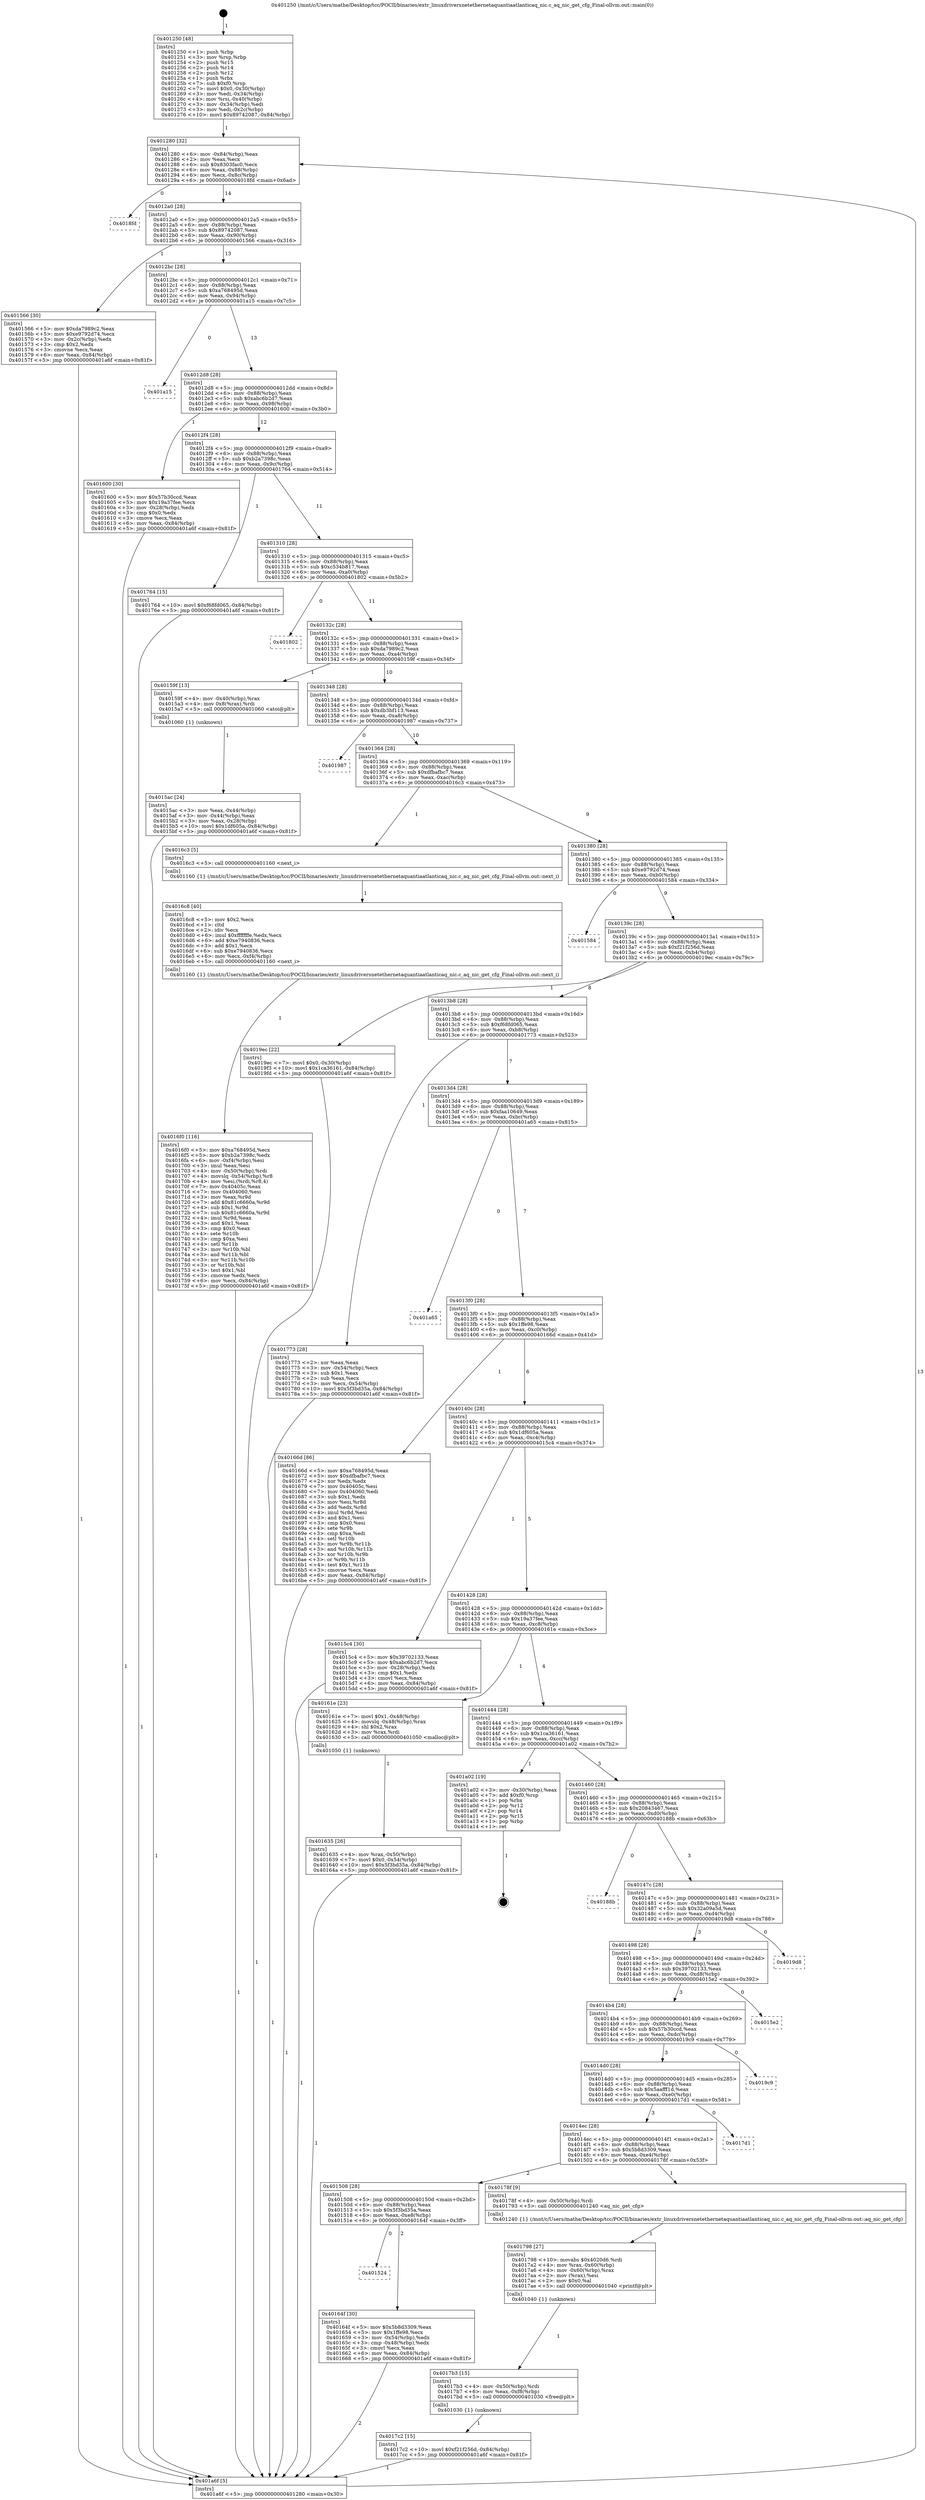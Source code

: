 digraph "0x401250" {
  label = "0x401250 (/mnt/c/Users/mathe/Desktop/tcc/POCII/binaries/extr_linuxdriversnetethernetaquantiaatlanticaq_nic.c_aq_nic_get_cfg_Final-ollvm.out::main(0))"
  labelloc = "t"
  node[shape=record]

  Entry [label="",width=0.3,height=0.3,shape=circle,fillcolor=black,style=filled]
  "0x401280" [label="{
     0x401280 [32]\l
     | [instrs]\l
     &nbsp;&nbsp;0x401280 \<+6\>: mov -0x84(%rbp),%eax\l
     &nbsp;&nbsp;0x401286 \<+2\>: mov %eax,%ecx\l
     &nbsp;&nbsp;0x401288 \<+6\>: sub $0x8303fac0,%ecx\l
     &nbsp;&nbsp;0x40128e \<+6\>: mov %eax,-0x88(%rbp)\l
     &nbsp;&nbsp;0x401294 \<+6\>: mov %ecx,-0x8c(%rbp)\l
     &nbsp;&nbsp;0x40129a \<+6\>: je 00000000004018fd \<main+0x6ad\>\l
  }"]
  "0x4018fd" [label="{
     0x4018fd\l
  }", style=dashed]
  "0x4012a0" [label="{
     0x4012a0 [28]\l
     | [instrs]\l
     &nbsp;&nbsp;0x4012a0 \<+5\>: jmp 00000000004012a5 \<main+0x55\>\l
     &nbsp;&nbsp;0x4012a5 \<+6\>: mov -0x88(%rbp),%eax\l
     &nbsp;&nbsp;0x4012ab \<+5\>: sub $0x89742087,%eax\l
     &nbsp;&nbsp;0x4012b0 \<+6\>: mov %eax,-0x90(%rbp)\l
     &nbsp;&nbsp;0x4012b6 \<+6\>: je 0000000000401566 \<main+0x316\>\l
  }"]
  Exit [label="",width=0.3,height=0.3,shape=circle,fillcolor=black,style=filled,peripheries=2]
  "0x401566" [label="{
     0x401566 [30]\l
     | [instrs]\l
     &nbsp;&nbsp;0x401566 \<+5\>: mov $0xda7989c2,%eax\l
     &nbsp;&nbsp;0x40156b \<+5\>: mov $0xe9792d74,%ecx\l
     &nbsp;&nbsp;0x401570 \<+3\>: mov -0x2c(%rbp),%edx\l
     &nbsp;&nbsp;0x401573 \<+3\>: cmp $0x2,%edx\l
     &nbsp;&nbsp;0x401576 \<+3\>: cmovne %ecx,%eax\l
     &nbsp;&nbsp;0x401579 \<+6\>: mov %eax,-0x84(%rbp)\l
     &nbsp;&nbsp;0x40157f \<+5\>: jmp 0000000000401a6f \<main+0x81f\>\l
  }"]
  "0x4012bc" [label="{
     0x4012bc [28]\l
     | [instrs]\l
     &nbsp;&nbsp;0x4012bc \<+5\>: jmp 00000000004012c1 \<main+0x71\>\l
     &nbsp;&nbsp;0x4012c1 \<+6\>: mov -0x88(%rbp),%eax\l
     &nbsp;&nbsp;0x4012c7 \<+5\>: sub $0xa768495d,%eax\l
     &nbsp;&nbsp;0x4012cc \<+6\>: mov %eax,-0x94(%rbp)\l
     &nbsp;&nbsp;0x4012d2 \<+6\>: je 0000000000401a15 \<main+0x7c5\>\l
  }"]
  "0x401a6f" [label="{
     0x401a6f [5]\l
     | [instrs]\l
     &nbsp;&nbsp;0x401a6f \<+5\>: jmp 0000000000401280 \<main+0x30\>\l
  }"]
  "0x401250" [label="{
     0x401250 [48]\l
     | [instrs]\l
     &nbsp;&nbsp;0x401250 \<+1\>: push %rbp\l
     &nbsp;&nbsp;0x401251 \<+3\>: mov %rsp,%rbp\l
     &nbsp;&nbsp;0x401254 \<+2\>: push %r15\l
     &nbsp;&nbsp;0x401256 \<+2\>: push %r14\l
     &nbsp;&nbsp;0x401258 \<+2\>: push %r12\l
     &nbsp;&nbsp;0x40125a \<+1\>: push %rbx\l
     &nbsp;&nbsp;0x40125b \<+7\>: sub $0xf0,%rsp\l
     &nbsp;&nbsp;0x401262 \<+7\>: movl $0x0,-0x30(%rbp)\l
     &nbsp;&nbsp;0x401269 \<+3\>: mov %edi,-0x34(%rbp)\l
     &nbsp;&nbsp;0x40126c \<+4\>: mov %rsi,-0x40(%rbp)\l
     &nbsp;&nbsp;0x401270 \<+3\>: mov -0x34(%rbp),%edi\l
     &nbsp;&nbsp;0x401273 \<+3\>: mov %edi,-0x2c(%rbp)\l
     &nbsp;&nbsp;0x401276 \<+10\>: movl $0x89742087,-0x84(%rbp)\l
  }"]
  "0x4017c2" [label="{
     0x4017c2 [15]\l
     | [instrs]\l
     &nbsp;&nbsp;0x4017c2 \<+10\>: movl $0xf21f256d,-0x84(%rbp)\l
     &nbsp;&nbsp;0x4017cc \<+5\>: jmp 0000000000401a6f \<main+0x81f\>\l
  }"]
  "0x401a15" [label="{
     0x401a15\l
  }", style=dashed]
  "0x4012d8" [label="{
     0x4012d8 [28]\l
     | [instrs]\l
     &nbsp;&nbsp;0x4012d8 \<+5\>: jmp 00000000004012dd \<main+0x8d\>\l
     &nbsp;&nbsp;0x4012dd \<+6\>: mov -0x88(%rbp),%eax\l
     &nbsp;&nbsp;0x4012e3 \<+5\>: sub $0xabc6b2d7,%eax\l
     &nbsp;&nbsp;0x4012e8 \<+6\>: mov %eax,-0x98(%rbp)\l
     &nbsp;&nbsp;0x4012ee \<+6\>: je 0000000000401600 \<main+0x3b0\>\l
  }"]
  "0x4017b3" [label="{
     0x4017b3 [15]\l
     | [instrs]\l
     &nbsp;&nbsp;0x4017b3 \<+4\>: mov -0x50(%rbp),%rdi\l
     &nbsp;&nbsp;0x4017b7 \<+6\>: mov %eax,-0xf8(%rbp)\l
     &nbsp;&nbsp;0x4017bd \<+5\>: call 0000000000401030 \<free@plt\>\l
     | [calls]\l
     &nbsp;&nbsp;0x401030 \{1\} (unknown)\l
  }"]
  "0x401600" [label="{
     0x401600 [30]\l
     | [instrs]\l
     &nbsp;&nbsp;0x401600 \<+5\>: mov $0x57b30ccd,%eax\l
     &nbsp;&nbsp;0x401605 \<+5\>: mov $0x19a37fee,%ecx\l
     &nbsp;&nbsp;0x40160a \<+3\>: mov -0x28(%rbp),%edx\l
     &nbsp;&nbsp;0x40160d \<+3\>: cmp $0x0,%edx\l
     &nbsp;&nbsp;0x401610 \<+3\>: cmove %ecx,%eax\l
     &nbsp;&nbsp;0x401613 \<+6\>: mov %eax,-0x84(%rbp)\l
     &nbsp;&nbsp;0x401619 \<+5\>: jmp 0000000000401a6f \<main+0x81f\>\l
  }"]
  "0x4012f4" [label="{
     0x4012f4 [28]\l
     | [instrs]\l
     &nbsp;&nbsp;0x4012f4 \<+5\>: jmp 00000000004012f9 \<main+0xa9\>\l
     &nbsp;&nbsp;0x4012f9 \<+6\>: mov -0x88(%rbp),%eax\l
     &nbsp;&nbsp;0x4012ff \<+5\>: sub $0xb2a7398c,%eax\l
     &nbsp;&nbsp;0x401304 \<+6\>: mov %eax,-0x9c(%rbp)\l
     &nbsp;&nbsp;0x40130a \<+6\>: je 0000000000401764 \<main+0x514\>\l
  }"]
  "0x401798" [label="{
     0x401798 [27]\l
     | [instrs]\l
     &nbsp;&nbsp;0x401798 \<+10\>: movabs $0x4020d6,%rdi\l
     &nbsp;&nbsp;0x4017a2 \<+4\>: mov %rax,-0x60(%rbp)\l
     &nbsp;&nbsp;0x4017a6 \<+4\>: mov -0x60(%rbp),%rax\l
     &nbsp;&nbsp;0x4017aa \<+2\>: mov (%rax),%esi\l
     &nbsp;&nbsp;0x4017ac \<+2\>: mov $0x0,%al\l
     &nbsp;&nbsp;0x4017ae \<+5\>: call 0000000000401040 \<printf@plt\>\l
     | [calls]\l
     &nbsp;&nbsp;0x401040 \{1\} (unknown)\l
  }"]
  "0x401764" [label="{
     0x401764 [15]\l
     | [instrs]\l
     &nbsp;&nbsp;0x401764 \<+10\>: movl $0xf68fd065,-0x84(%rbp)\l
     &nbsp;&nbsp;0x40176e \<+5\>: jmp 0000000000401a6f \<main+0x81f\>\l
  }"]
  "0x401310" [label="{
     0x401310 [28]\l
     | [instrs]\l
     &nbsp;&nbsp;0x401310 \<+5\>: jmp 0000000000401315 \<main+0xc5\>\l
     &nbsp;&nbsp;0x401315 \<+6\>: mov -0x88(%rbp),%eax\l
     &nbsp;&nbsp;0x40131b \<+5\>: sub $0xc534b817,%eax\l
     &nbsp;&nbsp;0x401320 \<+6\>: mov %eax,-0xa0(%rbp)\l
     &nbsp;&nbsp;0x401326 \<+6\>: je 0000000000401802 \<main+0x5b2\>\l
  }"]
  "0x4016f0" [label="{
     0x4016f0 [116]\l
     | [instrs]\l
     &nbsp;&nbsp;0x4016f0 \<+5\>: mov $0xa768495d,%ecx\l
     &nbsp;&nbsp;0x4016f5 \<+5\>: mov $0xb2a7398c,%edx\l
     &nbsp;&nbsp;0x4016fa \<+6\>: mov -0xf4(%rbp),%esi\l
     &nbsp;&nbsp;0x401700 \<+3\>: imul %eax,%esi\l
     &nbsp;&nbsp;0x401703 \<+4\>: mov -0x50(%rbp),%rdi\l
     &nbsp;&nbsp;0x401707 \<+4\>: movslq -0x54(%rbp),%r8\l
     &nbsp;&nbsp;0x40170b \<+4\>: mov %esi,(%rdi,%r8,4)\l
     &nbsp;&nbsp;0x40170f \<+7\>: mov 0x40405c,%eax\l
     &nbsp;&nbsp;0x401716 \<+7\>: mov 0x404060,%esi\l
     &nbsp;&nbsp;0x40171d \<+3\>: mov %eax,%r9d\l
     &nbsp;&nbsp;0x401720 \<+7\>: add $0x81c6660a,%r9d\l
     &nbsp;&nbsp;0x401727 \<+4\>: sub $0x1,%r9d\l
     &nbsp;&nbsp;0x40172b \<+7\>: sub $0x81c6660a,%r9d\l
     &nbsp;&nbsp;0x401732 \<+4\>: imul %r9d,%eax\l
     &nbsp;&nbsp;0x401736 \<+3\>: and $0x1,%eax\l
     &nbsp;&nbsp;0x401739 \<+3\>: cmp $0x0,%eax\l
     &nbsp;&nbsp;0x40173c \<+4\>: sete %r10b\l
     &nbsp;&nbsp;0x401740 \<+3\>: cmp $0xa,%esi\l
     &nbsp;&nbsp;0x401743 \<+4\>: setl %r11b\l
     &nbsp;&nbsp;0x401747 \<+3\>: mov %r10b,%bl\l
     &nbsp;&nbsp;0x40174a \<+3\>: and %r11b,%bl\l
     &nbsp;&nbsp;0x40174d \<+3\>: xor %r11b,%r10b\l
     &nbsp;&nbsp;0x401750 \<+3\>: or %r10b,%bl\l
     &nbsp;&nbsp;0x401753 \<+3\>: test $0x1,%bl\l
     &nbsp;&nbsp;0x401756 \<+3\>: cmovne %edx,%ecx\l
     &nbsp;&nbsp;0x401759 \<+6\>: mov %ecx,-0x84(%rbp)\l
     &nbsp;&nbsp;0x40175f \<+5\>: jmp 0000000000401a6f \<main+0x81f\>\l
  }"]
  "0x401802" [label="{
     0x401802\l
  }", style=dashed]
  "0x40132c" [label="{
     0x40132c [28]\l
     | [instrs]\l
     &nbsp;&nbsp;0x40132c \<+5\>: jmp 0000000000401331 \<main+0xe1\>\l
     &nbsp;&nbsp;0x401331 \<+6\>: mov -0x88(%rbp),%eax\l
     &nbsp;&nbsp;0x401337 \<+5\>: sub $0xda7989c2,%eax\l
     &nbsp;&nbsp;0x40133c \<+6\>: mov %eax,-0xa4(%rbp)\l
     &nbsp;&nbsp;0x401342 \<+6\>: je 000000000040159f \<main+0x34f\>\l
  }"]
  "0x4016c8" [label="{
     0x4016c8 [40]\l
     | [instrs]\l
     &nbsp;&nbsp;0x4016c8 \<+5\>: mov $0x2,%ecx\l
     &nbsp;&nbsp;0x4016cd \<+1\>: cltd\l
     &nbsp;&nbsp;0x4016ce \<+2\>: idiv %ecx\l
     &nbsp;&nbsp;0x4016d0 \<+6\>: imul $0xfffffffe,%edx,%ecx\l
     &nbsp;&nbsp;0x4016d6 \<+6\>: add $0xe7940836,%ecx\l
     &nbsp;&nbsp;0x4016dc \<+3\>: add $0x1,%ecx\l
     &nbsp;&nbsp;0x4016df \<+6\>: sub $0xe7940836,%ecx\l
     &nbsp;&nbsp;0x4016e5 \<+6\>: mov %ecx,-0xf4(%rbp)\l
     &nbsp;&nbsp;0x4016eb \<+5\>: call 0000000000401160 \<next_i\>\l
     | [calls]\l
     &nbsp;&nbsp;0x401160 \{1\} (/mnt/c/Users/mathe/Desktop/tcc/POCII/binaries/extr_linuxdriversnetethernetaquantiaatlanticaq_nic.c_aq_nic_get_cfg_Final-ollvm.out::next_i)\l
  }"]
  "0x40159f" [label="{
     0x40159f [13]\l
     | [instrs]\l
     &nbsp;&nbsp;0x40159f \<+4\>: mov -0x40(%rbp),%rax\l
     &nbsp;&nbsp;0x4015a3 \<+4\>: mov 0x8(%rax),%rdi\l
     &nbsp;&nbsp;0x4015a7 \<+5\>: call 0000000000401060 \<atoi@plt\>\l
     | [calls]\l
     &nbsp;&nbsp;0x401060 \{1\} (unknown)\l
  }"]
  "0x401348" [label="{
     0x401348 [28]\l
     | [instrs]\l
     &nbsp;&nbsp;0x401348 \<+5\>: jmp 000000000040134d \<main+0xfd\>\l
     &nbsp;&nbsp;0x40134d \<+6\>: mov -0x88(%rbp),%eax\l
     &nbsp;&nbsp;0x401353 \<+5\>: sub $0xdb3bf113,%eax\l
     &nbsp;&nbsp;0x401358 \<+6\>: mov %eax,-0xa8(%rbp)\l
     &nbsp;&nbsp;0x40135e \<+6\>: je 0000000000401987 \<main+0x737\>\l
  }"]
  "0x4015ac" [label="{
     0x4015ac [24]\l
     | [instrs]\l
     &nbsp;&nbsp;0x4015ac \<+3\>: mov %eax,-0x44(%rbp)\l
     &nbsp;&nbsp;0x4015af \<+3\>: mov -0x44(%rbp),%eax\l
     &nbsp;&nbsp;0x4015b2 \<+3\>: mov %eax,-0x28(%rbp)\l
     &nbsp;&nbsp;0x4015b5 \<+10\>: movl $0x1df605a,-0x84(%rbp)\l
     &nbsp;&nbsp;0x4015bf \<+5\>: jmp 0000000000401a6f \<main+0x81f\>\l
  }"]
  "0x401524" [label="{
     0x401524\l
  }", style=dashed]
  "0x401987" [label="{
     0x401987\l
  }", style=dashed]
  "0x401364" [label="{
     0x401364 [28]\l
     | [instrs]\l
     &nbsp;&nbsp;0x401364 \<+5\>: jmp 0000000000401369 \<main+0x119\>\l
     &nbsp;&nbsp;0x401369 \<+6\>: mov -0x88(%rbp),%eax\l
     &nbsp;&nbsp;0x40136f \<+5\>: sub $0xdfbafbc7,%eax\l
     &nbsp;&nbsp;0x401374 \<+6\>: mov %eax,-0xac(%rbp)\l
     &nbsp;&nbsp;0x40137a \<+6\>: je 00000000004016c3 \<main+0x473\>\l
  }"]
  "0x40164f" [label="{
     0x40164f [30]\l
     | [instrs]\l
     &nbsp;&nbsp;0x40164f \<+5\>: mov $0x5b8d3309,%eax\l
     &nbsp;&nbsp;0x401654 \<+5\>: mov $0x1ffe98,%ecx\l
     &nbsp;&nbsp;0x401659 \<+3\>: mov -0x54(%rbp),%edx\l
     &nbsp;&nbsp;0x40165c \<+3\>: cmp -0x48(%rbp),%edx\l
     &nbsp;&nbsp;0x40165f \<+3\>: cmovl %ecx,%eax\l
     &nbsp;&nbsp;0x401662 \<+6\>: mov %eax,-0x84(%rbp)\l
     &nbsp;&nbsp;0x401668 \<+5\>: jmp 0000000000401a6f \<main+0x81f\>\l
  }"]
  "0x4016c3" [label="{
     0x4016c3 [5]\l
     | [instrs]\l
     &nbsp;&nbsp;0x4016c3 \<+5\>: call 0000000000401160 \<next_i\>\l
     | [calls]\l
     &nbsp;&nbsp;0x401160 \{1\} (/mnt/c/Users/mathe/Desktop/tcc/POCII/binaries/extr_linuxdriversnetethernetaquantiaatlanticaq_nic.c_aq_nic_get_cfg_Final-ollvm.out::next_i)\l
  }"]
  "0x401380" [label="{
     0x401380 [28]\l
     | [instrs]\l
     &nbsp;&nbsp;0x401380 \<+5\>: jmp 0000000000401385 \<main+0x135\>\l
     &nbsp;&nbsp;0x401385 \<+6\>: mov -0x88(%rbp),%eax\l
     &nbsp;&nbsp;0x40138b \<+5\>: sub $0xe9792d74,%eax\l
     &nbsp;&nbsp;0x401390 \<+6\>: mov %eax,-0xb0(%rbp)\l
     &nbsp;&nbsp;0x401396 \<+6\>: je 0000000000401584 \<main+0x334\>\l
  }"]
  "0x401508" [label="{
     0x401508 [28]\l
     | [instrs]\l
     &nbsp;&nbsp;0x401508 \<+5\>: jmp 000000000040150d \<main+0x2bd\>\l
     &nbsp;&nbsp;0x40150d \<+6\>: mov -0x88(%rbp),%eax\l
     &nbsp;&nbsp;0x401513 \<+5\>: sub $0x5f3bd35a,%eax\l
     &nbsp;&nbsp;0x401518 \<+6\>: mov %eax,-0xe8(%rbp)\l
     &nbsp;&nbsp;0x40151e \<+6\>: je 000000000040164f \<main+0x3ff\>\l
  }"]
  "0x401584" [label="{
     0x401584\l
  }", style=dashed]
  "0x40139c" [label="{
     0x40139c [28]\l
     | [instrs]\l
     &nbsp;&nbsp;0x40139c \<+5\>: jmp 00000000004013a1 \<main+0x151\>\l
     &nbsp;&nbsp;0x4013a1 \<+6\>: mov -0x88(%rbp),%eax\l
     &nbsp;&nbsp;0x4013a7 \<+5\>: sub $0xf21f256d,%eax\l
     &nbsp;&nbsp;0x4013ac \<+6\>: mov %eax,-0xb4(%rbp)\l
     &nbsp;&nbsp;0x4013b2 \<+6\>: je 00000000004019ec \<main+0x79c\>\l
  }"]
  "0x40178f" [label="{
     0x40178f [9]\l
     | [instrs]\l
     &nbsp;&nbsp;0x40178f \<+4\>: mov -0x50(%rbp),%rdi\l
     &nbsp;&nbsp;0x401793 \<+5\>: call 0000000000401240 \<aq_nic_get_cfg\>\l
     | [calls]\l
     &nbsp;&nbsp;0x401240 \{1\} (/mnt/c/Users/mathe/Desktop/tcc/POCII/binaries/extr_linuxdriversnetethernetaquantiaatlanticaq_nic.c_aq_nic_get_cfg_Final-ollvm.out::aq_nic_get_cfg)\l
  }"]
  "0x4019ec" [label="{
     0x4019ec [22]\l
     | [instrs]\l
     &nbsp;&nbsp;0x4019ec \<+7\>: movl $0x0,-0x30(%rbp)\l
     &nbsp;&nbsp;0x4019f3 \<+10\>: movl $0x1ca36161,-0x84(%rbp)\l
     &nbsp;&nbsp;0x4019fd \<+5\>: jmp 0000000000401a6f \<main+0x81f\>\l
  }"]
  "0x4013b8" [label="{
     0x4013b8 [28]\l
     | [instrs]\l
     &nbsp;&nbsp;0x4013b8 \<+5\>: jmp 00000000004013bd \<main+0x16d\>\l
     &nbsp;&nbsp;0x4013bd \<+6\>: mov -0x88(%rbp),%eax\l
     &nbsp;&nbsp;0x4013c3 \<+5\>: sub $0xf68fd065,%eax\l
     &nbsp;&nbsp;0x4013c8 \<+6\>: mov %eax,-0xb8(%rbp)\l
     &nbsp;&nbsp;0x4013ce \<+6\>: je 0000000000401773 \<main+0x523\>\l
  }"]
  "0x4014ec" [label="{
     0x4014ec [28]\l
     | [instrs]\l
     &nbsp;&nbsp;0x4014ec \<+5\>: jmp 00000000004014f1 \<main+0x2a1\>\l
     &nbsp;&nbsp;0x4014f1 \<+6\>: mov -0x88(%rbp),%eax\l
     &nbsp;&nbsp;0x4014f7 \<+5\>: sub $0x5b8d3309,%eax\l
     &nbsp;&nbsp;0x4014fc \<+6\>: mov %eax,-0xe4(%rbp)\l
     &nbsp;&nbsp;0x401502 \<+6\>: je 000000000040178f \<main+0x53f\>\l
  }"]
  "0x401773" [label="{
     0x401773 [28]\l
     | [instrs]\l
     &nbsp;&nbsp;0x401773 \<+2\>: xor %eax,%eax\l
     &nbsp;&nbsp;0x401775 \<+3\>: mov -0x54(%rbp),%ecx\l
     &nbsp;&nbsp;0x401778 \<+3\>: sub $0x1,%eax\l
     &nbsp;&nbsp;0x40177b \<+2\>: sub %eax,%ecx\l
     &nbsp;&nbsp;0x40177d \<+3\>: mov %ecx,-0x54(%rbp)\l
     &nbsp;&nbsp;0x401780 \<+10\>: movl $0x5f3bd35a,-0x84(%rbp)\l
     &nbsp;&nbsp;0x40178a \<+5\>: jmp 0000000000401a6f \<main+0x81f\>\l
  }"]
  "0x4013d4" [label="{
     0x4013d4 [28]\l
     | [instrs]\l
     &nbsp;&nbsp;0x4013d4 \<+5\>: jmp 00000000004013d9 \<main+0x189\>\l
     &nbsp;&nbsp;0x4013d9 \<+6\>: mov -0x88(%rbp),%eax\l
     &nbsp;&nbsp;0x4013df \<+5\>: sub $0xfaa10649,%eax\l
     &nbsp;&nbsp;0x4013e4 \<+6\>: mov %eax,-0xbc(%rbp)\l
     &nbsp;&nbsp;0x4013ea \<+6\>: je 0000000000401a65 \<main+0x815\>\l
  }"]
  "0x4017d1" [label="{
     0x4017d1\l
  }", style=dashed]
  "0x401a65" [label="{
     0x401a65\l
  }", style=dashed]
  "0x4013f0" [label="{
     0x4013f0 [28]\l
     | [instrs]\l
     &nbsp;&nbsp;0x4013f0 \<+5\>: jmp 00000000004013f5 \<main+0x1a5\>\l
     &nbsp;&nbsp;0x4013f5 \<+6\>: mov -0x88(%rbp),%eax\l
     &nbsp;&nbsp;0x4013fb \<+5\>: sub $0x1ffe98,%eax\l
     &nbsp;&nbsp;0x401400 \<+6\>: mov %eax,-0xc0(%rbp)\l
     &nbsp;&nbsp;0x401406 \<+6\>: je 000000000040166d \<main+0x41d\>\l
  }"]
  "0x4014d0" [label="{
     0x4014d0 [28]\l
     | [instrs]\l
     &nbsp;&nbsp;0x4014d0 \<+5\>: jmp 00000000004014d5 \<main+0x285\>\l
     &nbsp;&nbsp;0x4014d5 \<+6\>: mov -0x88(%rbp),%eax\l
     &nbsp;&nbsp;0x4014db \<+5\>: sub $0x5aafff1d,%eax\l
     &nbsp;&nbsp;0x4014e0 \<+6\>: mov %eax,-0xe0(%rbp)\l
     &nbsp;&nbsp;0x4014e6 \<+6\>: je 00000000004017d1 \<main+0x581\>\l
  }"]
  "0x40166d" [label="{
     0x40166d [86]\l
     | [instrs]\l
     &nbsp;&nbsp;0x40166d \<+5\>: mov $0xa768495d,%eax\l
     &nbsp;&nbsp;0x401672 \<+5\>: mov $0xdfbafbc7,%ecx\l
     &nbsp;&nbsp;0x401677 \<+2\>: xor %edx,%edx\l
     &nbsp;&nbsp;0x401679 \<+7\>: mov 0x40405c,%esi\l
     &nbsp;&nbsp;0x401680 \<+7\>: mov 0x404060,%edi\l
     &nbsp;&nbsp;0x401687 \<+3\>: sub $0x1,%edx\l
     &nbsp;&nbsp;0x40168a \<+3\>: mov %esi,%r8d\l
     &nbsp;&nbsp;0x40168d \<+3\>: add %edx,%r8d\l
     &nbsp;&nbsp;0x401690 \<+4\>: imul %r8d,%esi\l
     &nbsp;&nbsp;0x401694 \<+3\>: and $0x1,%esi\l
     &nbsp;&nbsp;0x401697 \<+3\>: cmp $0x0,%esi\l
     &nbsp;&nbsp;0x40169a \<+4\>: sete %r9b\l
     &nbsp;&nbsp;0x40169e \<+3\>: cmp $0xa,%edi\l
     &nbsp;&nbsp;0x4016a1 \<+4\>: setl %r10b\l
     &nbsp;&nbsp;0x4016a5 \<+3\>: mov %r9b,%r11b\l
     &nbsp;&nbsp;0x4016a8 \<+3\>: and %r10b,%r11b\l
     &nbsp;&nbsp;0x4016ab \<+3\>: xor %r10b,%r9b\l
     &nbsp;&nbsp;0x4016ae \<+3\>: or %r9b,%r11b\l
     &nbsp;&nbsp;0x4016b1 \<+4\>: test $0x1,%r11b\l
     &nbsp;&nbsp;0x4016b5 \<+3\>: cmovne %ecx,%eax\l
     &nbsp;&nbsp;0x4016b8 \<+6\>: mov %eax,-0x84(%rbp)\l
     &nbsp;&nbsp;0x4016be \<+5\>: jmp 0000000000401a6f \<main+0x81f\>\l
  }"]
  "0x40140c" [label="{
     0x40140c [28]\l
     | [instrs]\l
     &nbsp;&nbsp;0x40140c \<+5\>: jmp 0000000000401411 \<main+0x1c1\>\l
     &nbsp;&nbsp;0x401411 \<+6\>: mov -0x88(%rbp),%eax\l
     &nbsp;&nbsp;0x401417 \<+5\>: sub $0x1df605a,%eax\l
     &nbsp;&nbsp;0x40141c \<+6\>: mov %eax,-0xc4(%rbp)\l
     &nbsp;&nbsp;0x401422 \<+6\>: je 00000000004015c4 \<main+0x374\>\l
  }"]
  "0x4019c9" [label="{
     0x4019c9\l
  }", style=dashed]
  "0x4015c4" [label="{
     0x4015c4 [30]\l
     | [instrs]\l
     &nbsp;&nbsp;0x4015c4 \<+5\>: mov $0x39702133,%eax\l
     &nbsp;&nbsp;0x4015c9 \<+5\>: mov $0xabc6b2d7,%ecx\l
     &nbsp;&nbsp;0x4015ce \<+3\>: mov -0x28(%rbp),%edx\l
     &nbsp;&nbsp;0x4015d1 \<+3\>: cmp $0x1,%edx\l
     &nbsp;&nbsp;0x4015d4 \<+3\>: cmovl %ecx,%eax\l
     &nbsp;&nbsp;0x4015d7 \<+6\>: mov %eax,-0x84(%rbp)\l
     &nbsp;&nbsp;0x4015dd \<+5\>: jmp 0000000000401a6f \<main+0x81f\>\l
  }"]
  "0x401428" [label="{
     0x401428 [28]\l
     | [instrs]\l
     &nbsp;&nbsp;0x401428 \<+5\>: jmp 000000000040142d \<main+0x1dd\>\l
     &nbsp;&nbsp;0x40142d \<+6\>: mov -0x88(%rbp),%eax\l
     &nbsp;&nbsp;0x401433 \<+5\>: sub $0x19a37fee,%eax\l
     &nbsp;&nbsp;0x401438 \<+6\>: mov %eax,-0xc8(%rbp)\l
     &nbsp;&nbsp;0x40143e \<+6\>: je 000000000040161e \<main+0x3ce\>\l
  }"]
  "0x4014b4" [label="{
     0x4014b4 [28]\l
     | [instrs]\l
     &nbsp;&nbsp;0x4014b4 \<+5\>: jmp 00000000004014b9 \<main+0x269\>\l
     &nbsp;&nbsp;0x4014b9 \<+6\>: mov -0x88(%rbp),%eax\l
     &nbsp;&nbsp;0x4014bf \<+5\>: sub $0x57b30ccd,%eax\l
     &nbsp;&nbsp;0x4014c4 \<+6\>: mov %eax,-0xdc(%rbp)\l
     &nbsp;&nbsp;0x4014ca \<+6\>: je 00000000004019c9 \<main+0x779\>\l
  }"]
  "0x40161e" [label="{
     0x40161e [23]\l
     | [instrs]\l
     &nbsp;&nbsp;0x40161e \<+7\>: movl $0x1,-0x48(%rbp)\l
     &nbsp;&nbsp;0x401625 \<+4\>: movslq -0x48(%rbp),%rax\l
     &nbsp;&nbsp;0x401629 \<+4\>: shl $0x2,%rax\l
     &nbsp;&nbsp;0x40162d \<+3\>: mov %rax,%rdi\l
     &nbsp;&nbsp;0x401630 \<+5\>: call 0000000000401050 \<malloc@plt\>\l
     | [calls]\l
     &nbsp;&nbsp;0x401050 \{1\} (unknown)\l
  }"]
  "0x401444" [label="{
     0x401444 [28]\l
     | [instrs]\l
     &nbsp;&nbsp;0x401444 \<+5\>: jmp 0000000000401449 \<main+0x1f9\>\l
     &nbsp;&nbsp;0x401449 \<+6\>: mov -0x88(%rbp),%eax\l
     &nbsp;&nbsp;0x40144f \<+5\>: sub $0x1ca36161,%eax\l
     &nbsp;&nbsp;0x401454 \<+6\>: mov %eax,-0xcc(%rbp)\l
     &nbsp;&nbsp;0x40145a \<+6\>: je 0000000000401a02 \<main+0x7b2\>\l
  }"]
  "0x401635" [label="{
     0x401635 [26]\l
     | [instrs]\l
     &nbsp;&nbsp;0x401635 \<+4\>: mov %rax,-0x50(%rbp)\l
     &nbsp;&nbsp;0x401639 \<+7\>: movl $0x0,-0x54(%rbp)\l
     &nbsp;&nbsp;0x401640 \<+10\>: movl $0x5f3bd35a,-0x84(%rbp)\l
     &nbsp;&nbsp;0x40164a \<+5\>: jmp 0000000000401a6f \<main+0x81f\>\l
  }"]
  "0x4015e2" [label="{
     0x4015e2\l
  }", style=dashed]
  "0x401a02" [label="{
     0x401a02 [19]\l
     | [instrs]\l
     &nbsp;&nbsp;0x401a02 \<+3\>: mov -0x30(%rbp),%eax\l
     &nbsp;&nbsp;0x401a05 \<+7\>: add $0xf0,%rsp\l
     &nbsp;&nbsp;0x401a0c \<+1\>: pop %rbx\l
     &nbsp;&nbsp;0x401a0d \<+2\>: pop %r12\l
     &nbsp;&nbsp;0x401a0f \<+2\>: pop %r14\l
     &nbsp;&nbsp;0x401a11 \<+2\>: pop %r15\l
     &nbsp;&nbsp;0x401a13 \<+1\>: pop %rbp\l
     &nbsp;&nbsp;0x401a14 \<+1\>: ret\l
  }"]
  "0x401460" [label="{
     0x401460 [28]\l
     | [instrs]\l
     &nbsp;&nbsp;0x401460 \<+5\>: jmp 0000000000401465 \<main+0x215\>\l
     &nbsp;&nbsp;0x401465 \<+6\>: mov -0x88(%rbp),%eax\l
     &nbsp;&nbsp;0x40146b \<+5\>: sub $0x20843467,%eax\l
     &nbsp;&nbsp;0x401470 \<+6\>: mov %eax,-0xd0(%rbp)\l
     &nbsp;&nbsp;0x401476 \<+6\>: je 000000000040188b \<main+0x63b\>\l
  }"]
  "0x401498" [label="{
     0x401498 [28]\l
     | [instrs]\l
     &nbsp;&nbsp;0x401498 \<+5\>: jmp 000000000040149d \<main+0x24d\>\l
     &nbsp;&nbsp;0x40149d \<+6\>: mov -0x88(%rbp),%eax\l
     &nbsp;&nbsp;0x4014a3 \<+5\>: sub $0x39702133,%eax\l
     &nbsp;&nbsp;0x4014a8 \<+6\>: mov %eax,-0xd8(%rbp)\l
     &nbsp;&nbsp;0x4014ae \<+6\>: je 00000000004015e2 \<main+0x392\>\l
  }"]
  "0x40188b" [label="{
     0x40188b\l
  }", style=dashed]
  "0x40147c" [label="{
     0x40147c [28]\l
     | [instrs]\l
     &nbsp;&nbsp;0x40147c \<+5\>: jmp 0000000000401481 \<main+0x231\>\l
     &nbsp;&nbsp;0x401481 \<+6\>: mov -0x88(%rbp),%eax\l
     &nbsp;&nbsp;0x401487 \<+5\>: sub $0x32a09a5d,%eax\l
     &nbsp;&nbsp;0x40148c \<+6\>: mov %eax,-0xd4(%rbp)\l
     &nbsp;&nbsp;0x401492 \<+6\>: je 00000000004019d8 \<main+0x788\>\l
  }"]
  "0x4019d8" [label="{
     0x4019d8\l
  }", style=dashed]
  Entry -> "0x401250" [label=" 1"]
  "0x401280" -> "0x4018fd" [label=" 0"]
  "0x401280" -> "0x4012a0" [label=" 14"]
  "0x401a02" -> Exit [label=" 1"]
  "0x4012a0" -> "0x401566" [label=" 1"]
  "0x4012a0" -> "0x4012bc" [label=" 13"]
  "0x401566" -> "0x401a6f" [label=" 1"]
  "0x401250" -> "0x401280" [label=" 1"]
  "0x401a6f" -> "0x401280" [label=" 13"]
  "0x4019ec" -> "0x401a6f" [label=" 1"]
  "0x4012bc" -> "0x401a15" [label=" 0"]
  "0x4012bc" -> "0x4012d8" [label=" 13"]
  "0x4017c2" -> "0x401a6f" [label=" 1"]
  "0x4012d8" -> "0x401600" [label=" 1"]
  "0x4012d8" -> "0x4012f4" [label=" 12"]
  "0x4017b3" -> "0x4017c2" [label=" 1"]
  "0x4012f4" -> "0x401764" [label=" 1"]
  "0x4012f4" -> "0x401310" [label=" 11"]
  "0x401798" -> "0x4017b3" [label=" 1"]
  "0x401310" -> "0x401802" [label=" 0"]
  "0x401310" -> "0x40132c" [label=" 11"]
  "0x40178f" -> "0x401798" [label=" 1"]
  "0x40132c" -> "0x40159f" [label=" 1"]
  "0x40132c" -> "0x401348" [label=" 10"]
  "0x40159f" -> "0x4015ac" [label=" 1"]
  "0x4015ac" -> "0x401a6f" [label=" 1"]
  "0x401773" -> "0x401a6f" [label=" 1"]
  "0x401348" -> "0x401987" [label=" 0"]
  "0x401348" -> "0x401364" [label=" 10"]
  "0x401764" -> "0x401a6f" [label=" 1"]
  "0x401364" -> "0x4016c3" [label=" 1"]
  "0x401364" -> "0x401380" [label=" 9"]
  "0x4016f0" -> "0x401a6f" [label=" 1"]
  "0x401380" -> "0x401584" [label=" 0"]
  "0x401380" -> "0x40139c" [label=" 9"]
  "0x4016c3" -> "0x4016c8" [label=" 1"]
  "0x40139c" -> "0x4019ec" [label=" 1"]
  "0x40139c" -> "0x4013b8" [label=" 8"]
  "0x40166d" -> "0x401a6f" [label=" 1"]
  "0x4013b8" -> "0x401773" [label=" 1"]
  "0x4013b8" -> "0x4013d4" [label=" 7"]
  "0x401508" -> "0x401524" [label=" 0"]
  "0x4013d4" -> "0x401a65" [label=" 0"]
  "0x4013d4" -> "0x4013f0" [label=" 7"]
  "0x401508" -> "0x40164f" [label=" 2"]
  "0x4013f0" -> "0x40166d" [label=" 1"]
  "0x4013f0" -> "0x40140c" [label=" 6"]
  "0x4014ec" -> "0x401508" [label=" 2"]
  "0x40140c" -> "0x4015c4" [label=" 1"]
  "0x40140c" -> "0x401428" [label=" 5"]
  "0x4015c4" -> "0x401a6f" [label=" 1"]
  "0x401600" -> "0x401a6f" [label=" 1"]
  "0x4014ec" -> "0x40178f" [label=" 1"]
  "0x401428" -> "0x40161e" [label=" 1"]
  "0x401428" -> "0x401444" [label=" 4"]
  "0x40161e" -> "0x401635" [label=" 1"]
  "0x401635" -> "0x401a6f" [label=" 1"]
  "0x4014d0" -> "0x4014ec" [label=" 3"]
  "0x401444" -> "0x401a02" [label=" 1"]
  "0x401444" -> "0x401460" [label=" 3"]
  "0x4014d0" -> "0x4017d1" [label=" 0"]
  "0x401460" -> "0x40188b" [label=" 0"]
  "0x401460" -> "0x40147c" [label=" 3"]
  "0x4014b4" -> "0x4014d0" [label=" 3"]
  "0x40147c" -> "0x4019d8" [label=" 0"]
  "0x40147c" -> "0x401498" [label=" 3"]
  "0x4016c8" -> "0x4016f0" [label=" 1"]
  "0x401498" -> "0x4015e2" [label=" 0"]
  "0x401498" -> "0x4014b4" [label=" 3"]
  "0x40164f" -> "0x401a6f" [label=" 2"]
  "0x4014b4" -> "0x4019c9" [label=" 0"]
}
